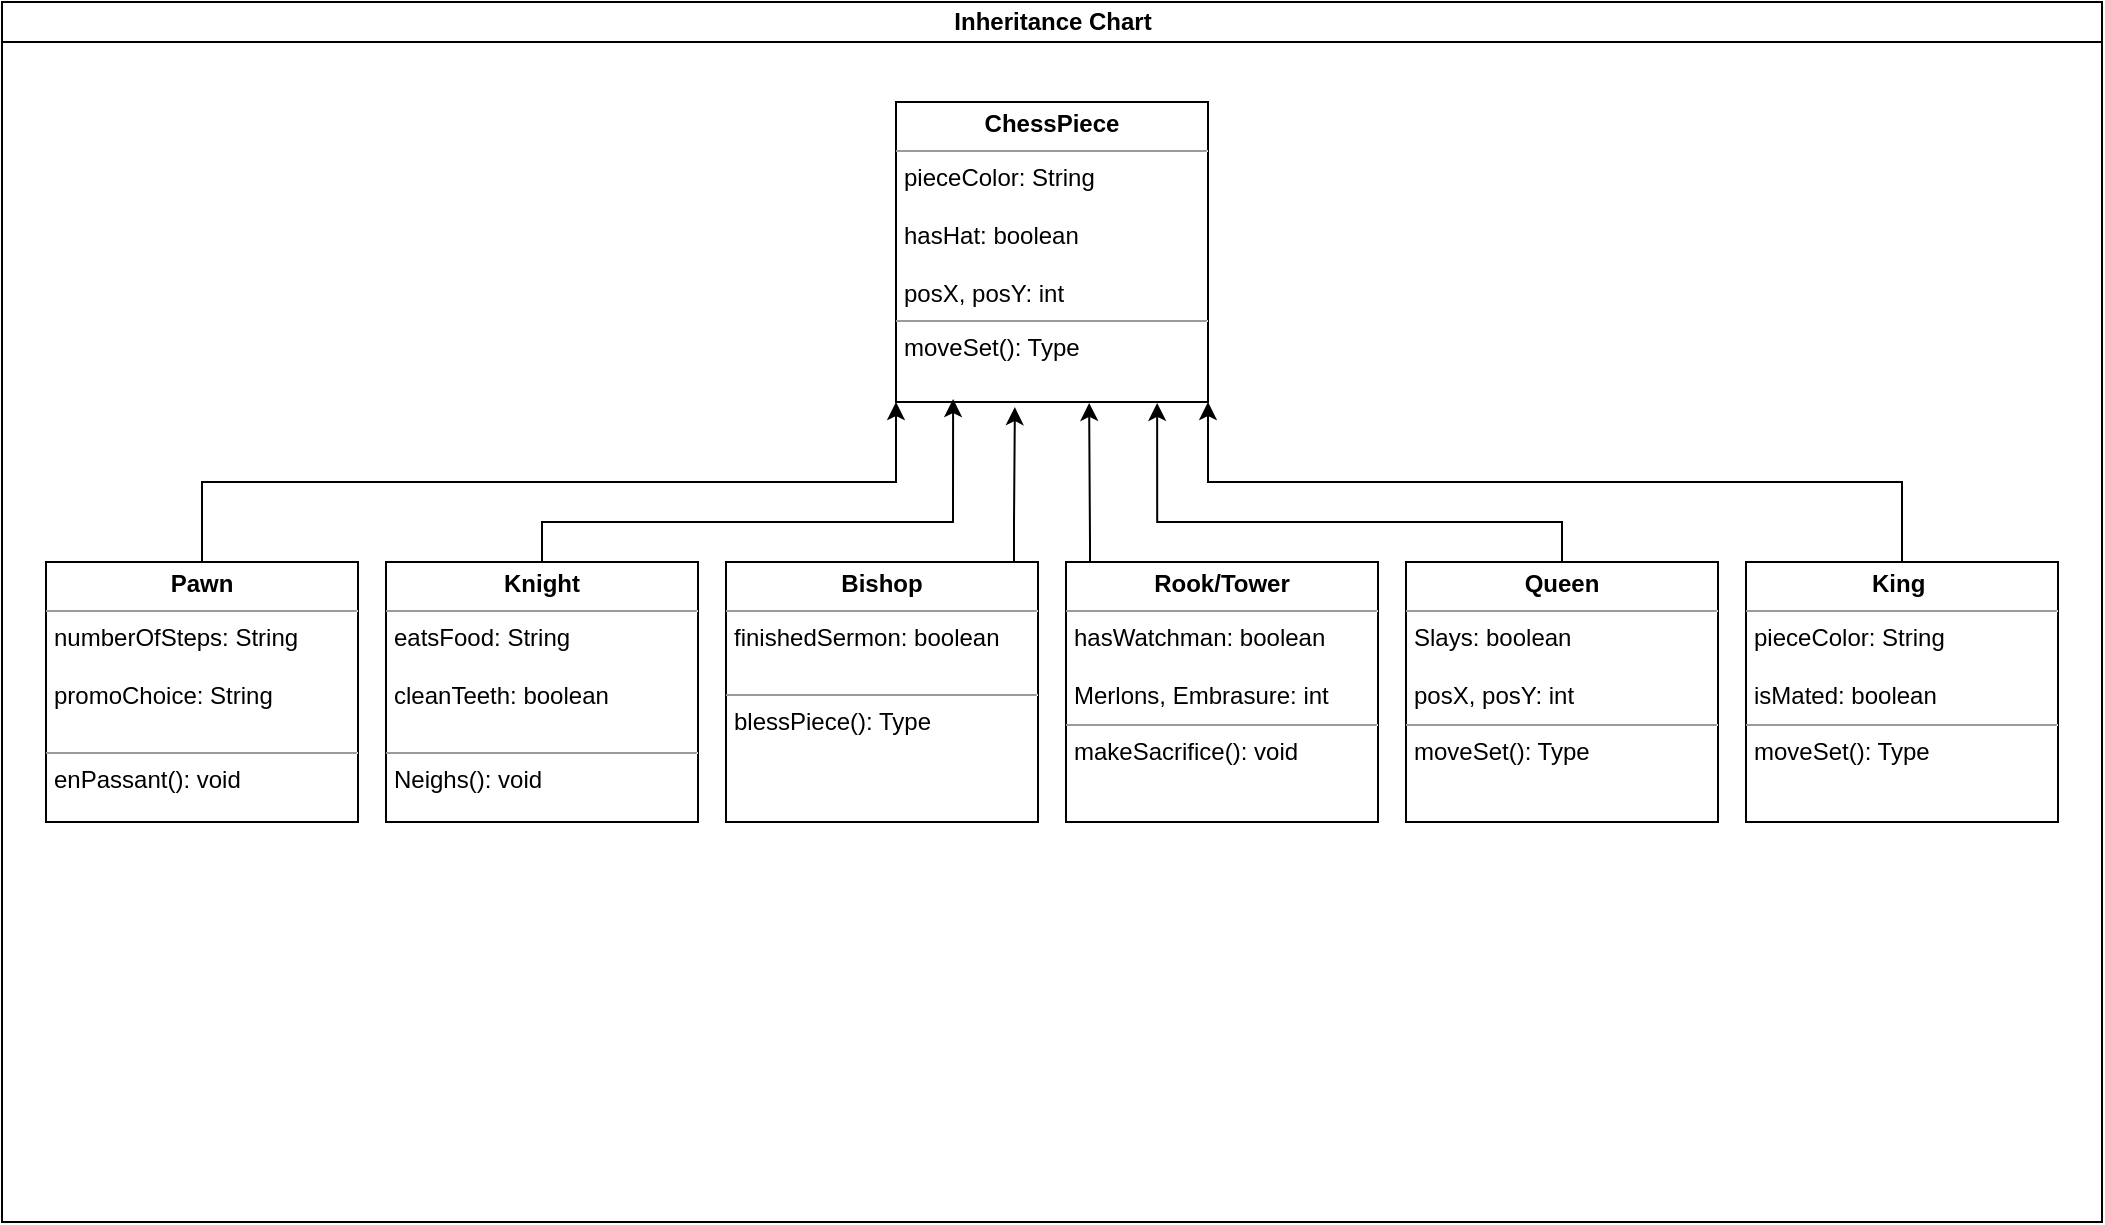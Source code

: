 <mxfile version="22.0.8" type="github">
  <diagram id="prtHgNgQTEPvFCAcTncT" name="Page-1">
    <mxGraphModel dx="1154" dy="680" grid="1" gridSize="10" guides="1" tooltips="1" connect="1" arrows="1" fold="1" page="1" pageScale="1" pageWidth="1169" pageHeight="827" math="0" shadow="0">
      <root>
        <mxCell id="0" />
        <mxCell id="1" parent="0" />
        <mxCell id="dNxyNK7c78bLwvsdeMH5-11" value="Inheritance Chart" style="swimlane;html=1;startSize=20;horizontal=1;containerType=tree;glass=0;" parent="1" vertex="1">
          <mxGeometry x="60" y="80" width="1050" height="610" as="geometry" />
        </mxCell>
        <mxCell id="kZubjUe0zBS-TIA9BL70-2" value="&lt;p style=&quot;margin:0px;margin-top:4px;text-align:center;&quot;&gt;&lt;b&gt;ChessPiece&lt;/b&gt;&lt;/p&gt;&lt;hr size=&quot;1&quot;&gt;&lt;p style=&quot;margin:0px;margin-left:4px;&quot;&gt;&lt;span style=&quot;background-color: initial;&quot;&gt;pieceColor: String&lt;/span&gt;&lt;br&gt;&lt;/p&gt;&lt;p style=&quot;margin:0px;margin-left:4px;&quot;&gt;&lt;br&gt;&lt;/p&gt;&lt;p style=&quot;margin:0px;margin-left:4px;&quot;&gt;hasHat: boolean&lt;/p&gt;&lt;p style=&quot;margin:0px;margin-left:4px;&quot;&gt;&lt;br&gt;&lt;/p&gt;&lt;p style=&quot;margin:0px;margin-left:4px;&quot;&gt;posX, posY: int&lt;/p&gt;&lt;hr size=&quot;1&quot;&gt;&lt;p style=&quot;margin:0px;margin-left:4px;&quot;&gt;moveSet(): Type&lt;/p&gt;" style="verticalAlign=top;align=left;overflow=fill;fontSize=12;fontFamily=Helvetica;html=1;whiteSpace=wrap;" vertex="1" parent="dNxyNK7c78bLwvsdeMH5-11">
          <mxGeometry x="447" y="50" width="156" height="150" as="geometry" />
        </mxCell>
        <mxCell id="kZubjUe0zBS-TIA9BL70-9" style="edgeStyle=orthogonalEdgeStyle;rounded=0;orthogonalLoop=1;jettySize=auto;html=1;entryX=0;entryY=1;entryDx=0;entryDy=0;" edge="1" parent="dNxyNK7c78bLwvsdeMH5-11" source="kZubjUe0zBS-TIA9BL70-3" target="kZubjUe0zBS-TIA9BL70-2">
          <mxGeometry relative="1" as="geometry">
            <Array as="points">
              <mxPoint x="100" y="240" />
              <mxPoint x="447" y="240" />
            </Array>
          </mxGeometry>
        </mxCell>
        <mxCell id="kZubjUe0zBS-TIA9BL70-3" value="&lt;p style=&quot;margin:0px;margin-top:4px;text-align:center;&quot;&gt;&lt;b&gt;Pawn&lt;/b&gt;&lt;/p&gt;&lt;hr size=&quot;1&quot;&gt;&lt;p style=&quot;margin:0px;margin-left:4px;&quot;&gt;&lt;span style=&quot;background-color: initial;&quot;&gt;numberOfSteps: String&lt;/span&gt;&lt;br&gt;&lt;/p&gt;&lt;p style=&quot;margin:0px;margin-left:4px;&quot;&gt;&lt;br&gt;&lt;/p&gt;&lt;p style=&quot;margin:0px;margin-left:4px;&quot;&gt;promoChoice: String&lt;/p&gt;&lt;p style=&quot;margin:0px;margin-left:4px;&quot;&gt;&lt;br&gt;&lt;/p&gt;&lt;hr size=&quot;1&quot;&gt;&lt;p style=&quot;margin:0px;margin-left:4px;&quot;&gt;enPassant(): void&lt;/p&gt;" style="verticalAlign=top;align=left;overflow=fill;fontSize=12;fontFamily=Helvetica;html=1;whiteSpace=wrap;" vertex="1" parent="dNxyNK7c78bLwvsdeMH5-11">
          <mxGeometry x="22" y="280" width="156" height="130" as="geometry" />
        </mxCell>
        <mxCell id="kZubjUe0zBS-TIA9BL70-4" value="&lt;p style=&quot;margin:0px;margin-top:4px;text-align:center;&quot;&gt;&lt;b&gt;Knight&lt;/b&gt;&lt;/p&gt;&lt;hr size=&quot;1&quot;&gt;&lt;p style=&quot;margin:0px;margin-left:4px;&quot;&gt;&lt;span style=&quot;background-color: initial;&quot;&gt;eatsFood: String&lt;/span&gt;&lt;br&gt;&lt;/p&gt;&lt;p style=&quot;margin:0px;margin-left:4px;&quot;&gt;&lt;br&gt;&lt;/p&gt;&lt;p style=&quot;margin:0px;margin-left:4px;&quot;&gt;cleanTeeth: boolean&lt;br&gt;&lt;/p&gt;&lt;p style=&quot;margin:0px;margin-left:4px;&quot;&gt;&lt;br&gt;&lt;/p&gt;&lt;hr size=&quot;1&quot;&gt;&lt;p style=&quot;margin:0px;margin-left:4px;&quot;&gt;Neighs(): void&lt;/p&gt;" style="verticalAlign=top;align=left;overflow=fill;fontSize=12;fontFamily=Helvetica;html=1;whiteSpace=wrap;" vertex="1" parent="dNxyNK7c78bLwvsdeMH5-11">
          <mxGeometry x="192" y="280" width="156" height="130" as="geometry" />
        </mxCell>
        <mxCell id="kZubjUe0zBS-TIA9BL70-5" value="&lt;p style=&quot;margin:0px;margin-top:4px;text-align:center;&quot;&gt;&lt;b&gt;Bishop&lt;/b&gt;&lt;/p&gt;&lt;hr size=&quot;1&quot;&gt;&lt;p style=&quot;margin:0px;margin-left:4px;&quot;&gt;&lt;span style=&quot;background-color: initial;&quot;&gt;finishedSermon: boolean&lt;/span&gt;&lt;br&gt;&lt;/p&gt;&lt;p style=&quot;margin:0px;margin-left:4px;&quot;&gt;&lt;br&gt;&lt;/p&gt;&lt;hr size=&quot;1&quot;&gt;&lt;p style=&quot;margin:0px;margin-left:4px;&quot;&gt;blessPiece(): Type&lt;/p&gt;" style="verticalAlign=top;align=left;overflow=fill;fontSize=12;fontFamily=Helvetica;html=1;whiteSpace=wrap;" vertex="1" parent="dNxyNK7c78bLwvsdeMH5-11">
          <mxGeometry x="362" y="280" width="156" height="130" as="geometry" />
        </mxCell>
        <mxCell id="kZubjUe0zBS-TIA9BL70-6" value="&lt;p style=&quot;margin:0px;margin-top:4px;text-align:center;&quot;&gt;&lt;b&gt;Rook/Tower&lt;/b&gt;&lt;/p&gt;&lt;hr size=&quot;1&quot;&gt;&lt;p style=&quot;margin:0px;margin-left:4px;&quot;&gt;&lt;span style=&quot;background-color: initial;&quot;&gt;hasWatchman: boolean&lt;/span&gt;&lt;br&gt;&lt;/p&gt;&lt;p style=&quot;margin:0px;margin-left:4px;&quot;&gt;&lt;br&gt;&lt;/p&gt;&lt;p style=&quot;margin:0px;margin-left:4px;&quot;&gt;Merlons, Embrasure: int&lt;/p&gt;&lt;hr size=&quot;1&quot;&gt;&lt;p style=&quot;margin:0px;margin-left:4px;&quot;&gt;makeSacrifice(): void&lt;/p&gt;" style="verticalAlign=top;align=left;overflow=fill;fontSize=12;fontFamily=Helvetica;html=1;whiteSpace=wrap;" vertex="1" parent="dNxyNK7c78bLwvsdeMH5-11">
          <mxGeometry x="532" y="280" width="156" height="130" as="geometry" />
        </mxCell>
        <mxCell id="kZubjUe0zBS-TIA9BL70-7" value="&lt;p style=&quot;margin:0px;margin-top:4px;text-align:center;&quot;&gt;&lt;b&gt;Queen&lt;/b&gt;&lt;/p&gt;&lt;hr size=&quot;1&quot;&gt;&lt;p style=&quot;margin:0px;margin-left:4px;&quot;&gt;&lt;span style=&quot;background-color: initial;&quot;&gt;Slays: boolean&lt;/span&gt;&lt;br&gt;&lt;/p&gt;&lt;p style=&quot;margin:0px;margin-left:4px;&quot;&gt;&lt;br&gt;&lt;/p&gt;&lt;p style=&quot;margin:0px;margin-left:4px;&quot;&gt;posX, posY: int&lt;/p&gt;&lt;hr size=&quot;1&quot;&gt;&lt;p style=&quot;margin:0px;margin-left:4px;&quot;&gt;moveSet(): Type&lt;/p&gt;" style="verticalAlign=top;align=left;overflow=fill;fontSize=12;fontFamily=Helvetica;html=1;whiteSpace=wrap;" vertex="1" parent="dNxyNK7c78bLwvsdeMH5-11">
          <mxGeometry x="702" y="280" width="156" height="130" as="geometry" />
        </mxCell>
        <mxCell id="kZubjUe0zBS-TIA9BL70-14" style="edgeStyle=orthogonalEdgeStyle;rounded=0;orthogonalLoop=1;jettySize=auto;html=1;entryX=1;entryY=1;entryDx=0;entryDy=0;" edge="1" parent="dNxyNK7c78bLwvsdeMH5-11" source="kZubjUe0zBS-TIA9BL70-8" target="kZubjUe0zBS-TIA9BL70-2">
          <mxGeometry relative="1" as="geometry">
            <Array as="points">
              <mxPoint x="950" y="240" />
              <mxPoint x="603" y="240" />
            </Array>
          </mxGeometry>
        </mxCell>
        <mxCell id="kZubjUe0zBS-TIA9BL70-8" value="&lt;p style=&quot;margin:0px;margin-top:4px;text-align:center;&quot;&gt;&lt;b&gt;King&amp;nbsp;&lt;/b&gt;&lt;/p&gt;&lt;hr size=&quot;1&quot;&gt;&lt;p style=&quot;margin:0px;margin-left:4px;&quot;&gt;&lt;span style=&quot;background-color: initial;&quot;&gt;pieceColor: String&lt;/span&gt;&lt;br&gt;&lt;/p&gt;&lt;p style=&quot;margin:0px;margin-left:4px;&quot;&gt;&lt;br&gt;&lt;/p&gt;&lt;p style=&quot;margin:0px;margin-left:4px;&quot;&gt;isMated: boolean&lt;/p&gt;&lt;hr size=&quot;1&quot;&gt;&lt;p style=&quot;margin:0px;margin-left:4px;&quot;&gt;moveSet(): Type&lt;/p&gt;" style="verticalAlign=top;align=left;overflow=fill;fontSize=12;fontFamily=Helvetica;html=1;whiteSpace=wrap;" vertex="1" parent="dNxyNK7c78bLwvsdeMH5-11">
          <mxGeometry x="872" y="280" width="156" height="130" as="geometry" />
        </mxCell>
        <mxCell id="kZubjUe0zBS-TIA9BL70-10" style="edgeStyle=orthogonalEdgeStyle;rounded=0;orthogonalLoop=1;jettySize=auto;html=1;entryX=0.183;entryY=0.99;entryDx=0;entryDy=0;entryPerimeter=0;" edge="1" parent="dNxyNK7c78bLwvsdeMH5-11" source="kZubjUe0zBS-TIA9BL70-4" target="kZubjUe0zBS-TIA9BL70-2">
          <mxGeometry relative="1" as="geometry">
            <Array as="points">
              <mxPoint x="270" y="260" />
              <mxPoint x="476" y="260" />
            </Array>
          </mxGeometry>
        </mxCell>
        <mxCell id="kZubjUe0zBS-TIA9BL70-11" style="edgeStyle=orthogonalEdgeStyle;rounded=0;orthogonalLoop=1;jettySize=auto;html=1;entryX=0.381;entryY=1.017;entryDx=0;entryDy=0;entryPerimeter=0;" edge="1" parent="dNxyNK7c78bLwvsdeMH5-11" source="kZubjUe0zBS-TIA9BL70-5" target="kZubjUe0zBS-TIA9BL70-2">
          <mxGeometry relative="1" as="geometry">
            <Array as="points">
              <mxPoint x="506" y="260" />
              <mxPoint x="506" y="260" />
            </Array>
          </mxGeometry>
        </mxCell>
        <mxCell id="kZubjUe0zBS-TIA9BL70-12" style="edgeStyle=orthogonalEdgeStyle;rounded=0;orthogonalLoop=1;jettySize=auto;html=1;entryX=0.619;entryY=1.003;entryDx=0;entryDy=0;entryPerimeter=0;" edge="1" parent="dNxyNK7c78bLwvsdeMH5-11" source="kZubjUe0zBS-TIA9BL70-6" target="kZubjUe0zBS-TIA9BL70-2">
          <mxGeometry relative="1" as="geometry">
            <Array as="points">
              <mxPoint x="544" y="270" />
              <mxPoint x="544" y="270" />
            </Array>
          </mxGeometry>
        </mxCell>
        <mxCell id="kZubjUe0zBS-TIA9BL70-13" style="edgeStyle=orthogonalEdgeStyle;rounded=0;orthogonalLoop=1;jettySize=auto;html=1;entryX=0.837;entryY=1.003;entryDx=0;entryDy=0;entryPerimeter=0;" edge="1" parent="dNxyNK7c78bLwvsdeMH5-11" source="kZubjUe0zBS-TIA9BL70-7" target="kZubjUe0zBS-TIA9BL70-2">
          <mxGeometry relative="1" as="geometry">
            <Array as="points">
              <mxPoint x="780" y="260" />
              <mxPoint x="578" y="260" />
            </Array>
          </mxGeometry>
        </mxCell>
        <mxCell id="kZubjUe0zBS-TIA9BL70-15" style="edgeStyle=orthogonalEdgeStyle;rounded=0;orthogonalLoop=1;jettySize=auto;html=1;exitX=0.5;exitY=1;exitDx=0;exitDy=0;" edge="1" parent="dNxyNK7c78bLwvsdeMH5-11" source="kZubjUe0zBS-TIA9BL70-3" target="kZubjUe0zBS-TIA9BL70-3">
          <mxGeometry relative="1" as="geometry" />
        </mxCell>
      </root>
    </mxGraphModel>
  </diagram>
</mxfile>
